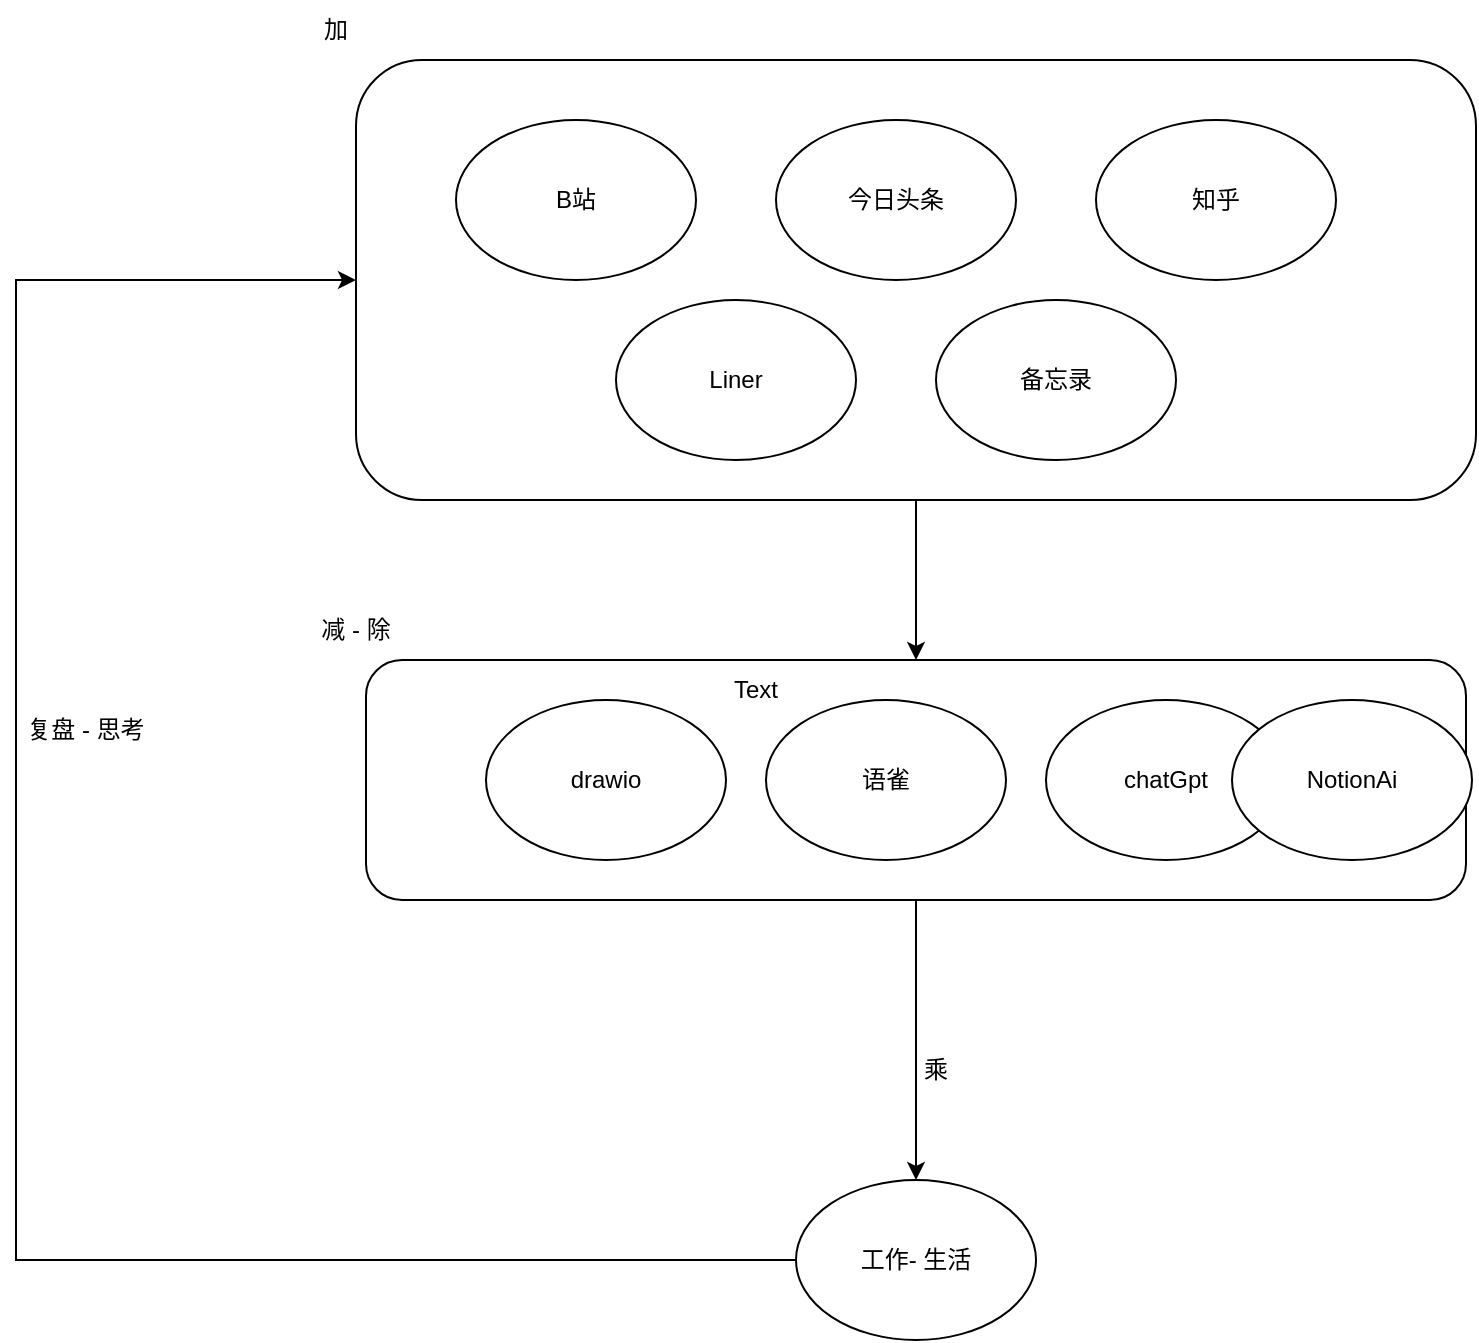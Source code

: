 <mxfile version="20.8.20" type="github">
  <diagram name="第 1 页" id="GRDvZaboTSoRFHHBoFmb">
    <mxGraphModel dx="1434" dy="802" grid="0" gridSize="10" guides="1" tooltips="1" connect="1" arrows="1" fold="1" page="1" pageScale="1" pageWidth="827" pageHeight="1169" math="0" shadow="0">
      <root>
        <mxCell id="0" />
        <mxCell id="1" parent="0" />
        <mxCell id="Bm8FblEBwML37TJQLxAh-16" style="edgeStyle=orthogonalEdgeStyle;rounded=0;orthogonalLoop=1;jettySize=auto;html=1;exitX=0.5;exitY=1;exitDx=0;exitDy=0;" edge="1" parent="1" source="baQ6zyngYYexwskYTPrT-6" target="Bm8FblEBwML37TJQLxAh-1">
          <mxGeometry relative="1" as="geometry" />
        </mxCell>
        <mxCell id="baQ6zyngYYexwskYTPrT-6" value="" style="rounded=1;whiteSpace=wrap;html=1;" parent="1" vertex="1">
          <mxGeometry x="210" y="80" width="560" height="220" as="geometry" />
        </mxCell>
        <mxCell id="baQ6zyngYYexwskYTPrT-1" value="Liner" style="ellipse;whiteSpace=wrap;html=1;" parent="1" vertex="1">
          <mxGeometry x="340" y="200" width="120" height="80" as="geometry" />
        </mxCell>
        <mxCell id="baQ6zyngYYexwskYTPrT-2" value="备忘录" style="ellipse;whiteSpace=wrap;html=1;" parent="1" vertex="1">
          <mxGeometry x="500" y="200" width="120" height="80" as="geometry" />
        </mxCell>
        <mxCell id="baQ6zyngYYexwskYTPrT-3" value="B站" style="ellipse;whiteSpace=wrap;html=1;" parent="1" vertex="1">
          <mxGeometry x="260" y="110" width="120" height="80" as="geometry" />
        </mxCell>
        <mxCell id="baQ6zyngYYexwskYTPrT-4" value="今日头条" style="ellipse;whiteSpace=wrap;html=1;" parent="1" vertex="1">
          <mxGeometry x="420" y="110" width="120" height="80" as="geometry" />
        </mxCell>
        <mxCell id="baQ6zyngYYexwskYTPrT-5" value="知乎" style="ellipse;whiteSpace=wrap;html=1;" parent="1" vertex="1">
          <mxGeometry x="580" y="110" width="120" height="80" as="geometry" />
        </mxCell>
        <mxCell id="Bm8FblEBwML37TJQLxAh-13" style="edgeStyle=orthogonalEdgeStyle;rounded=0;orthogonalLoop=1;jettySize=auto;html=1;exitX=0.5;exitY=1;exitDx=0;exitDy=0;" edge="1" parent="1" source="Bm8FblEBwML37TJQLxAh-1" target="Bm8FblEBwML37TJQLxAh-12">
          <mxGeometry relative="1" as="geometry" />
        </mxCell>
        <mxCell id="Bm8FblEBwML37TJQLxAh-1" value="" style="rounded=1;whiteSpace=wrap;html=1;" vertex="1" parent="1">
          <mxGeometry x="215" y="380" width="550" height="120" as="geometry" />
        </mxCell>
        <mxCell id="Bm8FblEBwML37TJQLxAh-2" value="加" style="text;html=1;strokeColor=none;fillColor=none;align=center;verticalAlign=middle;whiteSpace=wrap;rounded=0;" vertex="1" parent="1">
          <mxGeometry x="170" y="50" width="60" height="30" as="geometry" />
        </mxCell>
        <mxCell id="Bm8FblEBwML37TJQLxAh-3" value="减 - 除" style="text;html=1;strokeColor=none;fillColor=none;align=center;verticalAlign=middle;whiteSpace=wrap;rounded=0;" vertex="1" parent="1">
          <mxGeometry x="180" y="350" width="60" height="30" as="geometry" />
        </mxCell>
        <mxCell id="Bm8FblEBwML37TJQLxAh-4" value="drawio" style="ellipse;whiteSpace=wrap;html=1;" vertex="1" parent="1">
          <mxGeometry x="275" y="400" width="120" height="80" as="geometry" />
        </mxCell>
        <mxCell id="Bm8FblEBwML37TJQLxAh-5" value="语雀" style="ellipse;whiteSpace=wrap;html=1;" vertex="1" parent="1">
          <mxGeometry x="415" y="400" width="120" height="80" as="geometry" />
        </mxCell>
        <mxCell id="Bm8FblEBwML37TJQLxAh-6" value="chatGpt" style="ellipse;whiteSpace=wrap;html=1;" vertex="1" parent="1">
          <mxGeometry x="555" y="400" width="120" height="80" as="geometry" />
        </mxCell>
        <mxCell id="Bm8FblEBwML37TJQLxAh-17" style="edgeStyle=orthogonalEdgeStyle;rounded=0;orthogonalLoop=1;jettySize=auto;html=1;exitX=0;exitY=0.5;exitDx=0;exitDy=0;entryX=0;entryY=0.5;entryDx=0;entryDy=0;" edge="1" parent="1" source="Bm8FblEBwML37TJQLxAh-12" target="baQ6zyngYYexwskYTPrT-6">
          <mxGeometry relative="1" as="geometry">
            <Array as="points">
              <mxPoint x="40" y="680" />
              <mxPoint x="40" y="190" />
            </Array>
          </mxGeometry>
        </mxCell>
        <mxCell id="Bm8FblEBwML37TJQLxAh-12" value="工作- 生活" style="ellipse;whiteSpace=wrap;html=1;" vertex="1" parent="1">
          <mxGeometry x="430" y="640" width="120" height="80" as="geometry" />
        </mxCell>
        <mxCell id="Bm8FblEBwML37TJQLxAh-14" value="乘" style="text;html=1;strokeColor=none;fillColor=none;align=center;verticalAlign=middle;whiteSpace=wrap;rounded=0;" vertex="1" parent="1">
          <mxGeometry x="470" y="570" width="60" height="30" as="geometry" />
        </mxCell>
        <mxCell id="Bm8FblEBwML37TJQLxAh-18" value="Text" style="text;html=1;strokeColor=none;fillColor=none;align=center;verticalAlign=middle;whiteSpace=wrap;rounded=0;" vertex="1" parent="1">
          <mxGeometry x="380" y="380" width="60" height="30" as="geometry" />
        </mxCell>
        <mxCell id="Bm8FblEBwML37TJQLxAh-19" value="复盘 - 思考" style="text;html=1;strokeColor=none;fillColor=none;align=center;verticalAlign=middle;whiteSpace=wrap;rounded=0;" vertex="1" parent="1">
          <mxGeometry x="40" y="400" width="70" height="30" as="geometry" />
        </mxCell>
        <mxCell id="Bm8FblEBwML37TJQLxAh-20" value="NotionAi" style="ellipse;whiteSpace=wrap;html=1;" vertex="1" parent="1">
          <mxGeometry x="648" y="400" width="120" height="80" as="geometry" />
        </mxCell>
      </root>
    </mxGraphModel>
  </diagram>
</mxfile>
